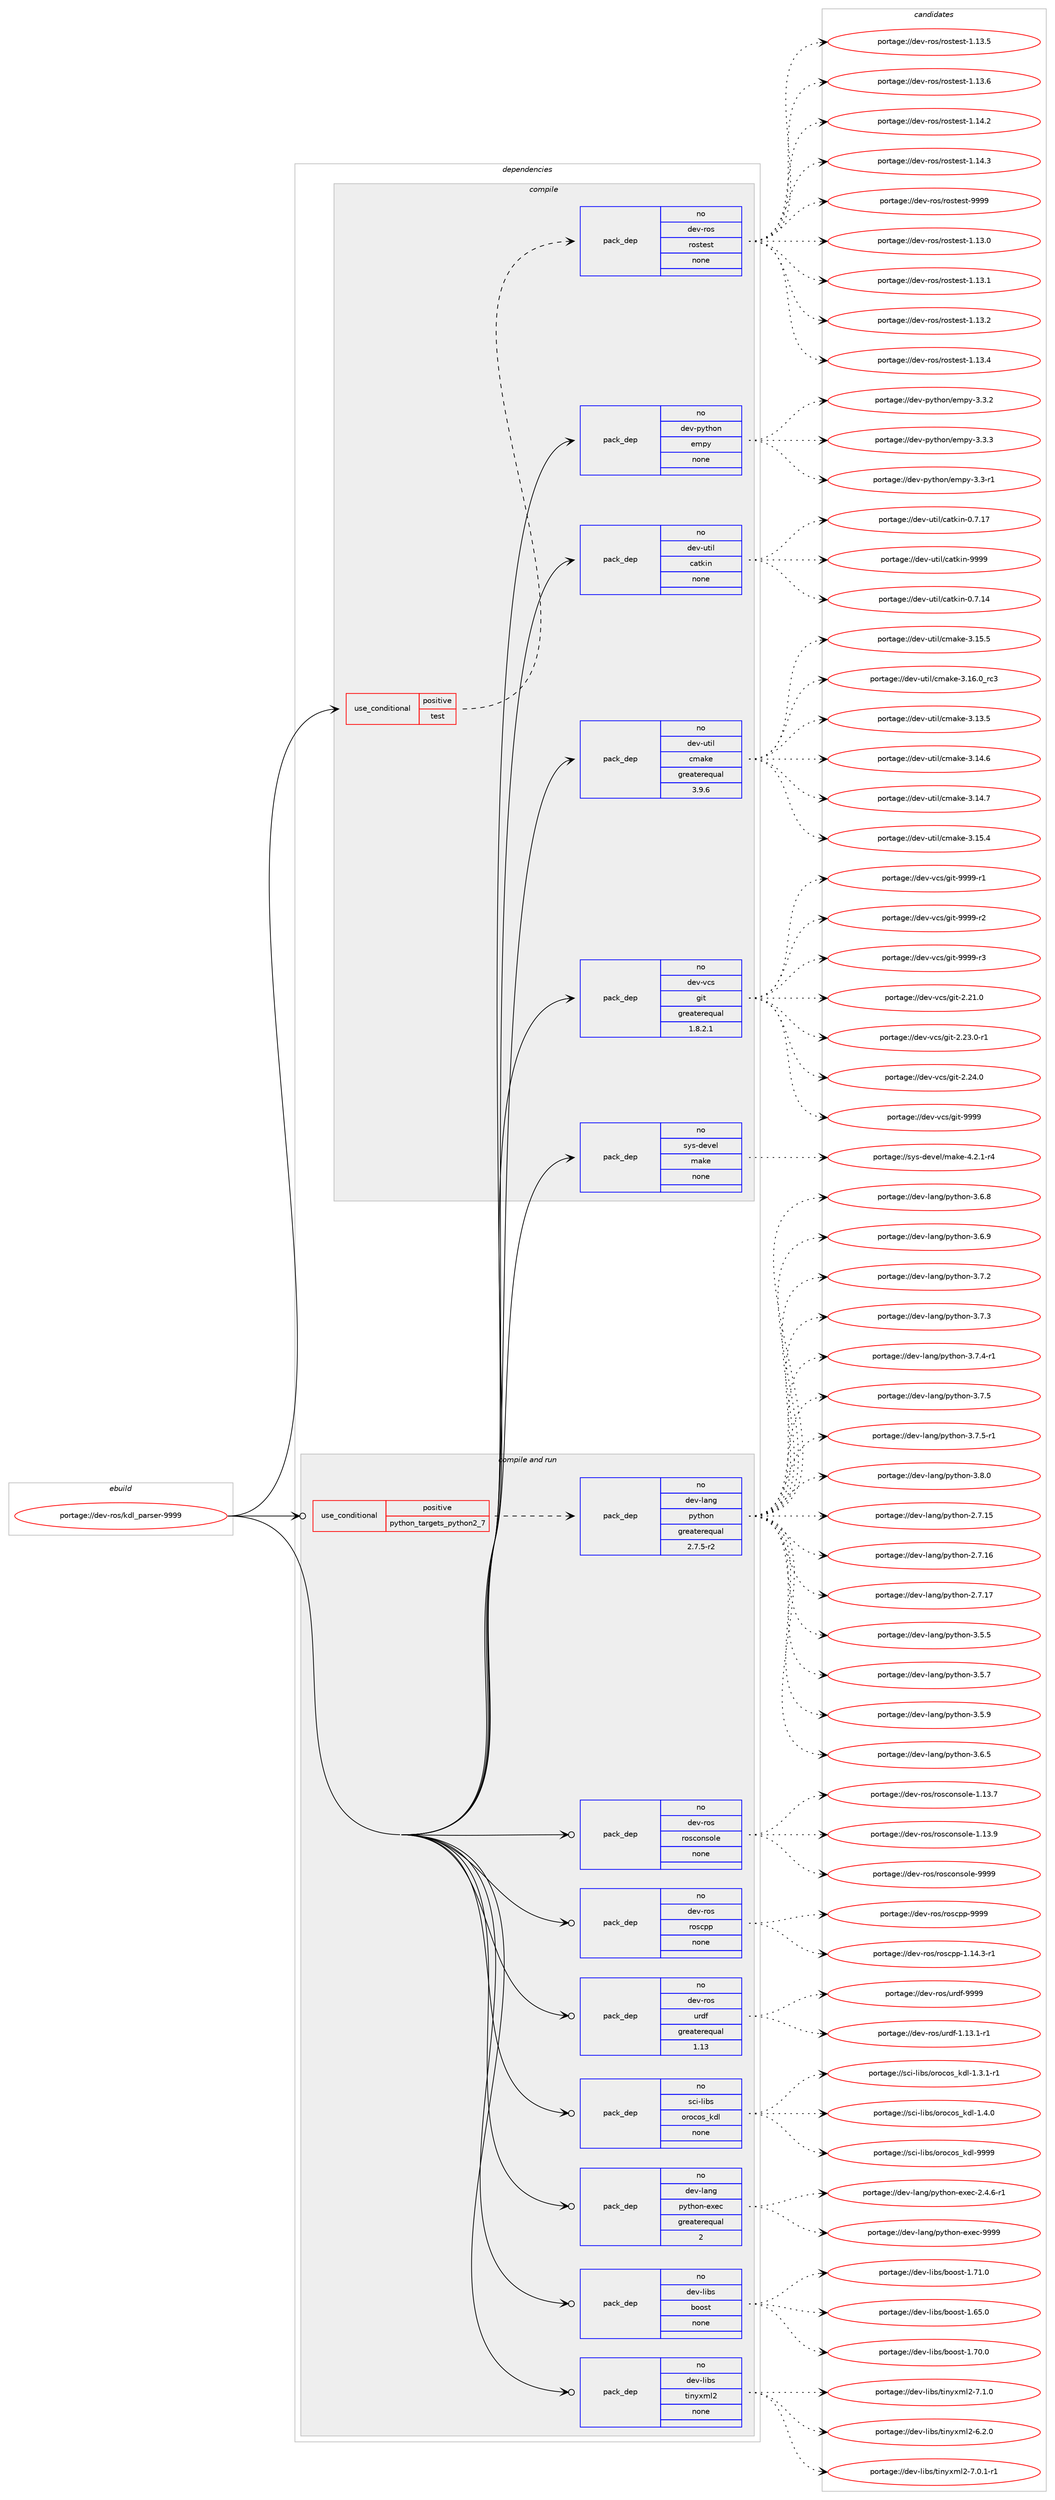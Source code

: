 digraph prolog {

# *************
# Graph options
# *************

newrank=true;
concentrate=true;
compound=true;
graph [rankdir=LR,fontname=Helvetica,fontsize=10,ranksep=1.5];#, ranksep=2.5, nodesep=0.2];
edge  [arrowhead=vee];
node  [fontname=Helvetica,fontsize=10];

# **********
# The ebuild
# **********

subgraph cluster_leftcol {
color=gray;
rank=same;
label=<<i>ebuild</i>>;
id [label="portage://dev-ros/kdl_parser-9999", color=red, width=4, href="../dev-ros/kdl_parser-9999.svg"];
}

# ****************
# The dependencies
# ****************

subgraph cluster_midcol {
color=gray;
label=<<i>dependencies</i>>;
subgraph cluster_compile {
fillcolor="#eeeeee";
style=filled;
label=<<i>compile</i>>;
subgraph cond42956 {
dependency190141 [label=<<TABLE BORDER="0" CELLBORDER="1" CELLSPACING="0" CELLPADDING="4"><TR><TD ROWSPAN="3" CELLPADDING="10">use_conditional</TD></TR><TR><TD>positive</TD></TR><TR><TD>test</TD></TR></TABLE>>, shape=none, color=red];
subgraph pack143757 {
dependency190142 [label=<<TABLE BORDER="0" CELLBORDER="1" CELLSPACING="0" CELLPADDING="4" WIDTH="220"><TR><TD ROWSPAN="6" CELLPADDING="30">pack_dep</TD></TR><TR><TD WIDTH="110">no</TD></TR><TR><TD>dev-ros</TD></TR><TR><TD>rostest</TD></TR><TR><TD>none</TD></TR><TR><TD></TD></TR></TABLE>>, shape=none, color=blue];
}
dependency190141:e -> dependency190142:w [weight=20,style="dashed",arrowhead="vee"];
}
id:e -> dependency190141:w [weight=20,style="solid",arrowhead="vee"];
subgraph pack143758 {
dependency190143 [label=<<TABLE BORDER="0" CELLBORDER="1" CELLSPACING="0" CELLPADDING="4" WIDTH="220"><TR><TD ROWSPAN="6" CELLPADDING="30">pack_dep</TD></TR><TR><TD WIDTH="110">no</TD></TR><TR><TD>dev-python</TD></TR><TR><TD>empy</TD></TR><TR><TD>none</TD></TR><TR><TD></TD></TR></TABLE>>, shape=none, color=blue];
}
id:e -> dependency190143:w [weight=20,style="solid",arrowhead="vee"];
subgraph pack143759 {
dependency190144 [label=<<TABLE BORDER="0" CELLBORDER="1" CELLSPACING="0" CELLPADDING="4" WIDTH="220"><TR><TD ROWSPAN="6" CELLPADDING="30">pack_dep</TD></TR><TR><TD WIDTH="110">no</TD></TR><TR><TD>dev-util</TD></TR><TR><TD>catkin</TD></TR><TR><TD>none</TD></TR><TR><TD></TD></TR></TABLE>>, shape=none, color=blue];
}
id:e -> dependency190144:w [weight=20,style="solid",arrowhead="vee"];
subgraph pack143760 {
dependency190145 [label=<<TABLE BORDER="0" CELLBORDER="1" CELLSPACING="0" CELLPADDING="4" WIDTH="220"><TR><TD ROWSPAN="6" CELLPADDING="30">pack_dep</TD></TR><TR><TD WIDTH="110">no</TD></TR><TR><TD>dev-util</TD></TR><TR><TD>cmake</TD></TR><TR><TD>greaterequal</TD></TR><TR><TD>3.9.6</TD></TR></TABLE>>, shape=none, color=blue];
}
id:e -> dependency190145:w [weight=20,style="solid",arrowhead="vee"];
subgraph pack143761 {
dependency190146 [label=<<TABLE BORDER="0" CELLBORDER="1" CELLSPACING="0" CELLPADDING="4" WIDTH="220"><TR><TD ROWSPAN="6" CELLPADDING="30">pack_dep</TD></TR><TR><TD WIDTH="110">no</TD></TR><TR><TD>dev-vcs</TD></TR><TR><TD>git</TD></TR><TR><TD>greaterequal</TD></TR><TR><TD>1.8.2.1</TD></TR></TABLE>>, shape=none, color=blue];
}
id:e -> dependency190146:w [weight=20,style="solid",arrowhead="vee"];
subgraph pack143762 {
dependency190147 [label=<<TABLE BORDER="0" CELLBORDER="1" CELLSPACING="0" CELLPADDING="4" WIDTH="220"><TR><TD ROWSPAN="6" CELLPADDING="30">pack_dep</TD></TR><TR><TD WIDTH="110">no</TD></TR><TR><TD>sys-devel</TD></TR><TR><TD>make</TD></TR><TR><TD>none</TD></TR><TR><TD></TD></TR></TABLE>>, shape=none, color=blue];
}
id:e -> dependency190147:w [weight=20,style="solid",arrowhead="vee"];
}
subgraph cluster_compileandrun {
fillcolor="#eeeeee";
style=filled;
label=<<i>compile and run</i>>;
subgraph cond42957 {
dependency190148 [label=<<TABLE BORDER="0" CELLBORDER="1" CELLSPACING="0" CELLPADDING="4"><TR><TD ROWSPAN="3" CELLPADDING="10">use_conditional</TD></TR><TR><TD>positive</TD></TR><TR><TD>python_targets_python2_7</TD></TR></TABLE>>, shape=none, color=red];
subgraph pack143763 {
dependency190149 [label=<<TABLE BORDER="0" CELLBORDER="1" CELLSPACING="0" CELLPADDING="4" WIDTH="220"><TR><TD ROWSPAN="6" CELLPADDING="30">pack_dep</TD></TR><TR><TD WIDTH="110">no</TD></TR><TR><TD>dev-lang</TD></TR><TR><TD>python</TD></TR><TR><TD>greaterequal</TD></TR><TR><TD>2.7.5-r2</TD></TR></TABLE>>, shape=none, color=blue];
}
dependency190148:e -> dependency190149:w [weight=20,style="dashed",arrowhead="vee"];
}
id:e -> dependency190148:w [weight=20,style="solid",arrowhead="odotvee"];
subgraph pack143764 {
dependency190150 [label=<<TABLE BORDER="0" CELLBORDER="1" CELLSPACING="0" CELLPADDING="4" WIDTH="220"><TR><TD ROWSPAN="6" CELLPADDING="30">pack_dep</TD></TR><TR><TD WIDTH="110">no</TD></TR><TR><TD>dev-lang</TD></TR><TR><TD>python-exec</TD></TR><TR><TD>greaterequal</TD></TR><TR><TD>2</TD></TR></TABLE>>, shape=none, color=blue];
}
id:e -> dependency190150:w [weight=20,style="solid",arrowhead="odotvee"];
subgraph pack143765 {
dependency190151 [label=<<TABLE BORDER="0" CELLBORDER="1" CELLSPACING="0" CELLPADDING="4" WIDTH="220"><TR><TD ROWSPAN="6" CELLPADDING="30">pack_dep</TD></TR><TR><TD WIDTH="110">no</TD></TR><TR><TD>dev-libs</TD></TR><TR><TD>boost</TD></TR><TR><TD>none</TD></TR><TR><TD></TD></TR></TABLE>>, shape=none, color=blue];
}
id:e -> dependency190151:w [weight=20,style="solid",arrowhead="odotvee"];
subgraph pack143766 {
dependency190152 [label=<<TABLE BORDER="0" CELLBORDER="1" CELLSPACING="0" CELLPADDING="4" WIDTH="220"><TR><TD ROWSPAN="6" CELLPADDING="30">pack_dep</TD></TR><TR><TD WIDTH="110">no</TD></TR><TR><TD>dev-libs</TD></TR><TR><TD>tinyxml2</TD></TR><TR><TD>none</TD></TR><TR><TD></TD></TR></TABLE>>, shape=none, color=blue];
}
id:e -> dependency190152:w [weight=20,style="solid",arrowhead="odotvee"];
subgraph pack143767 {
dependency190153 [label=<<TABLE BORDER="0" CELLBORDER="1" CELLSPACING="0" CELLPADDING="4" WIDTH="220"><TR><TD ROWSPAN="6" CELLPADDING="30">pack_dep</TD></TR><TR><TD WIDTH="110">no</TD></TR><TR><TD>dev-ros</TD></TR><TR><TD>rosconsole</TD></TR><TR><TD>none</TD></TR><TR><TD></TD></TR></TABLE>>, shape=none, color=blue];
}
id:e -> dependency190153:w [weight=20,style="solid",arrowhead="odotvee"];
subgraph pack143768 {
dependency190154 [label=<<TABLE BORDER="0" CELLBORDER="1" CELLSPACING="0" CELLPADDING="4" WIDTH="220"><TR><TD ROWSPAN="6" CELLPADDING="30">pack_dep</TD></TR><TR><TD WIDTH="110">no</TD></TR><TR><TD>dev-ros</TD></TR><TR><TD>roscpp</TD></TR><TR><TD>none</TD></TR><TR><TD></TD></TR></TABLE>>, shape=none, color=blue];
}
id:e -> dependency190154:w [weight=20,style="solid",arrowhead="odotvee"];
subgraph pack143769 {
dependency190155 [label=<<TABLE BORDER="0" CELLBORDER="1" CELLSPACING="0" CELLPADDING="4" WIDTH="220"><TR><TD ROWSPAN="6" CELLPADDING="30">pack_dep</TD></TR><TR><TD WIDTH="110">no</TD></TR><TR><TD>dev-ros</TD></TR><TR><TD>urdf</TD></TR><TR><TD>greaterequal</TD></TR><TR><TD>1.13</TD></TR></TABLE>>, shape=none, color=blue];
}
id:e -> dependency190155:w [weight=20,style="solid",arrowhead="odotvee"];
subgraph pack143770 {
dependency190156 [label=<<TABLE BORDER="0" CELLBORDER="1" CELLSPACING="0" CELLPADDING="4" WIDTH="220"><TR><TD ROWSPAN="6" CELLPADDING="30">pack_dep</TD></TR><TR><TD WIDTH="110">no</TD></TR><TR><TD>sci-libs</TD></TR><TR><TD>orocos_kdl</TD></TR><TR><TD>none</TD></TR><TR><TD></TD></TR></TABLE>>, shape=none, color=blue];
}
id:e -> dependency190156:w [weight=20,style="solid",arrowhead="odotvee"];
}
subgraph cluster_run {
fillcolor="#eeeeee";
style=filled;
label=<<i>run</i>>;
}
}

# **************
# The candidates
# **************

subgraph cluster_choices {
rank=same;
color=gray;
label=<<i>candidates</i>>;

subgraph choice143757 {
color=black;
nodesep=1;
choiceportage100101118451141111154711411111511610111511645494649514648 [label="portage://dev-ros/rostest-1.13.0", color=red, width=4,href="../dev-ros/rostest-1.13.0.svg"];
choiceportage100101118451141111154711411111511610111511645494649514649 [label="portage://dev-ros/rostest-1.13.1", color=red, width=4,href="../dev-ros/rostest-1.13.1.svg"];
choiceportage100101118451141111154711411111511610111511645494649514650 [label="portage://dev-ros/rostest-1.13.2", color=red, width=4,href="../dev-ros/rostest-1.13.2.svg"];
choiceportage100101118451141111154711411111511610111511645494649514652 [label="portage://dev-ros/rostest-1.13.4", color=red, width=4,href="../dev-ros/rostest-1.13.4.svg"];
choiceportage100101118451141111154711411111511610111511645494649514653 [label="portage://dev-ros/rostest-1.13.5", color=red, width=4,href="../dev-ros/rostest-1.13.5.svg"];
choiceportage100101118451141111154711411111511610111511645494649514654 [label="portage://dev-ros/rostest-1.13.6", color=red, width=4,href="../dev-ros/rostest-1.13.6.svg"];
choiceportage100101118451141111154711411111511610111511645494649524650 [label="portage://dev-ros/rostest-1.14.2", color=red, width=4,href="../dev-ros/rostest-1.14.2.svg"];
choiceportage100101118451141111154711411111511610111511645494649524651 [label="portage://dev-ros/rostest-1.14.3", color=red, width=4,href="../dev-ros/rostest-1.14.3.svg"];
choiceportage10010111845114111115471141111151161011151164557575757 [label="portage://dev-ros/rostest-9999", color=red, width=4,href="../dev-ros/rostest-9999.svg"];
dependency190142:e -> choiceportage100101118451141111154711411111511610111511645494649514648:w [style=dotted,weight="100"];
dependency190142:e -> choiceportage100101118451141111154711411111511610111511645494649514649:w [style=dotted,weight="100"];
dependency190142:e -> choiceportage100101118451141111154711411111511610111511645494649514650:w [style=dotted,weight="100"];
dependency190142:e -> choiceportage100101118451141111154711411111511610111511645494649514652:w [style=dotted,weight="100"];
dependency190142:e -> choiceportage100101118451141111154711411111511610111511645494649514653:w [style=dotted,weight="100"];
dependency190142:e -> choiceportage100101118451141111154711411111511610111511645494649514654:w [style=dotted,weight="100"];
dependency190142:e -> choiceportage100101118451141111154711411111511610111511645494649524650:w [style=dotted,weight="100"];
dependency190142:e -> choiceportage100101118451141111154711411111511610111511645494649524651:w [style=dotted,weight="100"];
dependency190142:e -> choiceportage10010111845114111115471141111151161011151164557575757:w [style=dotted,weight="100"];
}
subgraph choice143758 {
color=black;
nodesep=1;
choiceportage1001011184511212111610411111047101109112121455146514511449 [label="portage://dev-python/empy-3.3-r1", color=red, width=4,href="../dev-python/empy-3.3-r1.svg"];
choiceportage1001011184511212111610411111047101109112121455146514650 [label="portage://dev-python/empy-3.3.2", color=red, width=4,href="../dev-python/empy-3.3.2.svg"];
choiceportage1001011184511212111610411111047101109112121455146514651 [label="portage://dev-python/empy-3.3.3", color=red, width=4,href="../dev-python/empy-3.3.3.svg"];
dependency190143:e -> choiceportage1001011184511212111610411111047101109112121455146514511449:w [style=dotted,weight="100"];
dependency190143:e -> choiceportage1001011184511212111610411111047101109112121455146514650:w [style=dotted,weight="100"];
dependency190143:e -> choiceportage1001011184511212111610411111047101109112121455146514651:w [style=dotted,weight="100"];
}
subgraph choice143759 {
color=black;
nodesep=1;
choiceportage1001011184511711610510847999711610710511045484655464952 [label="portage://dev-util/catkin-0.7.14", color=red, width=4,href="../dev-util/catkin-0.7.14.svg"];
choiceportage1001011184511711610510847999711610710511045484655464955 [label="portage://dev-util/catkin-0.7.17", color=red, width=4,href="../dev-util/catkin-0.7.17.svg"];
choiceportage100101118451171161051084799971161071051104557575757 [label="portage://dev-util/catkin-9999", color=red, width=4,href="../dev-util/catkin-9999.svg"];
dependency190144:e -> choiceportage1001011184511711610510847999711610710511045484655464952:w [style=dotted,weight="100"];
dependency190144:e -> choiceportage1001011184511711610510847999711610710511045484655464955:w [style=dotted,weight="100"];
dependency190144:e -> choiceportage100101118451171161051084799971161071051104557575757:w [style=dotted,weight="100"];
}
subgraph choice143760 {
color=black;
nodesep=1;
choiceportage1001011184511711610510847991099710710145514649514653 [label="portage://dev-util/cmake-3.13.5", color=red, width=4,href="../dev-util/cmake-3.13.5.svg"];
choiceportage1001011184511711610510847991099710710145514649524654 [label="portage://dev-util/cmake-3.14.6", color=red, width=4,href="../dev-util/cmake-3.14.6.svg"];
choiceportage1001011184511711610510847991099710710145514649524655 [label="portage://dev-util/cmake-3.14.7", color=red, width=4,href="../dev-util/cmake-3.14.7.svg"];
choiceportage1001011184511711610510847991099710710145514649534652 [label="portage://dev-util/cmake-3.15.4", color=red, width=4,href="../dev-util/cmake-3.15.4.svg"];
choiceportage1001011184511711610510847991099710710145514649534653 [label="portage://dev-util/cmake-3.15.5", color=red, width=4,href="../dev-util/cmake-3.15.5.svg"];
choiceportage1001011184511711610510847991099710710145514649544648951149951 [label="portage://dev-util/cmake-3.16.0_rc3", color=red, width=4,href="../dev-util/cmake-3.16.0_rc3.svg"];
dependency190145:e -> choiceportage1001011184511711610510847991099710710145514649514653:w [style=dotted,weight="100"];
dependency190145:e -> choiceportage1001011184511711610510847991099710710145514649524654:w [style=dotted,weight="100"];
dependency190145:e -> choiceportage1001011184511711610510847991099710710145514649524655:w [style=dotted,weight="100"];
dependency190145:e -> choiceportage1001011184511711610510847991099710710145514649534652:w [style=dotted,weight="100"];
dependency190145:e -> choiceportage1001011184511711610510847991099710710145514649534653:w [style=dotted,weight="100"];
dependency190145:e -> choiceportage1001011184511711610510847991099710710145514649544648951149951:w [style=dotted,weight="100"];
}
subgraph choice143761 {
color=black;
nodesep=1;
choiceportage10010111845118991154710310511645504650494648 [label="portage://dev-vcs/git-2.21.0", color=red, width=4,href="../dev-vcs/git-2.21.0.svg"];
choiceportage100101118451189911547103105116455046505146484511449 [label="portage://dev-vcs/git-2.23.0-r1", color=red, width=4,href="../dev-vcs/git-2.23.0-r1.svg"];
choiceportage10010111845118991154710310511645504650524648 [label="portage://dev-vcs/git-2.24.0", color=red, width=4,href="../dev-vcs/git-2.24.0.svg"];
choiceportage1001011184511899115471031051164557575757 [label="portage://dev-vcs/git-9999", color=red, width=4,href="../dev-vcs/git-9999.svg"];
choiceportage10010111845118991154710310511645575757574511449 [label="portage://dev-vcs/git-9999-r1", color=red, width=4,href="../dev-vcs/git-9999-r1.svg"];
choiceportage10010111845118991154710310511645575757574511450 [label="portage://dev-vcs/git-9999-r2", color=red, width=4,href="../dev-vcs/git-9999-r2.svg"];
choiceportage10010111845118991154710310511645575757574511451 [label="portage://dev-vcs/git-9999-r3", color=red, width=4,href="../dev-vcs/git-9999-r3.svg"];
dependency190146:e -> choiceportage10010111845118991154710310511645504650494648:w [style=dotted,weight="100"];
dependency190146:e -> choiceportage100101118451189911547103105116455046505146484511449:w [style=dotted,weight="100"];
dependency190146:e -> choiceportage10010111845118991154710310511645504650524648:w [style=dotted,weight="100"];
dependency190146:e -> choiceportage1001011184511899115471031051164557575757:w [style=dotted,weight="100"];
dependency190146:e -> choiceportage10010111845118991154710310511645575757574511449:w [style=dotted,weight="100"];
dependency190146:e -> choiceportage10010111845118991154710310511645575757574511450:w [style=dotted,weight="100"];
dependency190146:e -> choiceportage10010111845118991154710310511645575757574511451:w [style=dotted,weight="100"];
}
subgraph choice143762 {
color=black;
nodesep=1;
choiceportage1151211154510010111810110847109971071014552465046494511452 [label="portage://sys-devel/make-4.2.1-r4", color=red, width=4,href="../sys-devel/make-4.2.1-r4.svg"];
dependency190147:e -> choiceportage1151211154510010111810110847109971071014552465046494511452:w [style=dotted,weight="100"];
}
subgraph choice143763 {
color=black;
nodesep=1;
choiceportage10010111845108971101034711212111610411111045504655464953 [label="portage://dev-lang/python-2.7.15", color=red, width=4,href="../dev-lang/python-2.7.15.svg"];
choiceportage10010111845108971101034711212111610411111045504655464954 [label="portage://dev-lang/python-2.7.16", color=red, width=4,href="../dev-lang/python-2.7.16.svg"];
choiceportage10010111845108971101034711212111610411111045504655464955 [label="portage://dev-lang/python-2.7.17", color=red, width=4,href="../dev-lang/python-2.7.17.svg"];
choiceportage100101118451089711010347112121116104111110455146534653 [label="portage://dev-lang/python-3.5.5", color=red, width=4,href="../dev-lang/python-3.5.5.svg"];
choiceportage100101118451089711010347112121116104111110455146534655 [label="portage://dev-lang/python-3.5.7", color=red, width=4,href="../dev-lang/python-3.5.7.svg"];
choiceportage100101118451089711010347112121116104111110455146534657 [label="portage://dev-lang/python-3.5.9", color=red, width=4,href="../dev-lang/python-3.5.9.svg"];
choiceportage100101118451089711010347112121116104111110455146544653 [label="portage://dev-lang/python-3.6.5", color=red, width=4,href="../dev-lang/python-3.6.5.svg"];
choiceportage100101118451089711010347112121116104111110455146544656 [label="portage://dev-lang/python-3.6.8", color=red, width=4,href="../dev-lang/python-3.6.8.svg"];
choiceportage100101118451089711010347112121116104111110455146544657 [label="portage://dev-lang/python-3.6.9", color=red, width=4,href="../dev-lang/python-3.6.9.svg"];
choiceportage100101118451089711010347112121116104111110455146554650 [label="portage://dev-lang/python-3.7.2", color=red, width=4,href="../dev-lang/python-3.7.2.svg"];
choiceportage100101118451089711010347112121116104111110455146554651 [label="portage://dev-lang/python-3.7.3", color=red, width=4,href="../dev-lang/python-3.7.3.svg"];
choiceportage1001011184510897110103471121211161041111104551465546524511449 [label="portage://dev-lang/python-3.7.4-r1", color=red, width=4,href="../dev-lang/python-3.7.4-r1.svg"];
choiceportage100101118451089711010347112121116104111110455146554653 [label="portage://dev-lang/python-3.7.5", color=red, width=4,href="../dev-lang/python-3.7.5.svg"];
choiceportage1001011184510897110103471121211161041111104551465546534511449 [label="portage://dev-lang/python-3.7.5-r1", color=red, width=4,href="../dev-lang/python-3.7.5-r1.svg"];
choiceportage100101118451089711010347112121116104111110455146564648 [label="portage://dev-lang/python-3.8.0", color=red, width=4,href="../dev-lang/python-3.8.0.svg"];
dependency190149:e -> choiceportage10010111845108971101034711212111610411111045504655464953:w [style=dotted,weight="100"];
dependency190149:e -> choiceportage10010111845108971101034711212111610411111045504655464954:w [style=dotted,weight="100"];
dependency190149:e -> choiceportage10010111845108971101034711212111610411111045504655464955:w [style=dotted,weight="100"];
dependency190149:e -> choiceportage100101118451089711010347112121116104111110455146534653:w [style=dotted,weight="100"];
dependency190149:e -> choiceportage100101118451089711010347112121116104111110455146534655:w [style=dotted,weight="100"];
dependency190149:e -> choiceportage100101118451089711010347112121116104111110455146534657:w [style=dotted,weight="100"];
dependency190149:e -> choiceportage100101118451089711010347112121116104111110455146544653:w [style=dotted,weight="100"];
dependency190149:e -> choiceportage100101118451089711010347112121116104111110455146544656:w [style=dotted,weight="100"];
dependency190149:e -> choiceportage100101118451089711010347112121116104111110455146544657:w [style=dotted,weight="100"];
dependency190149:e -> choiceportage100101118451089711010347112121116104111110455146554650:w [style=dotted,weight="100"];
dependency190149:e -> choiceportage100101118451089711010347112121116104111110455146554651:w [style=dotted,weight="100"];
dependency190149:e -> choiceportage1001011184510897110103471121211161041111104551465546524511449:w [style=dotted,weight="100"];
dependency190149:e -> choiceportage100101118451089711010347112121116104111110455146554653:w [style=dotted,weight="100"];
dependency190149:e -> choiceportage1001011184510897110103471121211161041111104551465546534511449:w [style=dotted,weight="100"];
dependency190149:e -> choiceportage100101118451089711010347112121116104111110455146564648:w [style=dotted,weight="100"];
}
subgraph choice143764 {
color=black;
nodesep=1;
choiceportage10010111845108971101034711212111610411111045101120101994550465246544511449 [label="portage://dev-lang/python-exec-2.4.6-r1", color=red, width=4,href="../dev-lang/python-exec-2.4.6-r1.svg"];
choiceportage10010111845108971101034711212111610411111045101120101994557575757 [label="portage://dev-lang/python-exec-9999", color=red, width=4,href="../dev-lang/python-exec-9999.svg"];
dependency190150:e -> choiceportage10010111845108971101034711212111610411111045101120101994550465246544511449:w [style=dotted,weight="100"];
dependency190150:e -> choiceportage10010111845108971101034711212111610411111045101120101994557575757:w [style=dotted,weight="100"];
}
subgraph choice143765 {
color=black;
nodesep=1;
choiceportage1001011184510810598115479811111111511645494654534648 [label="portage://dev-libs/boost-1.65.0", color=red, width=4,href="../dev-libs/boost-1.65.0.svg"];
choiceportage1001011184510810598115479811111111511645494655484648 [label="portage://dev-libs/boost-1.70.0", color=red, width=4,href="../dev-libs/boost-1.70.0.svg"];
choiceportage1001011184510810598115479811111111511645494655494648 [label="portage://dev-libs/boost-1.71.0", color=red, width=4,href="../dev-libs/boost-1.71.0.svg"];
dependency190151:e -> choiceportage1001011184510810598115479811111111511645494654534648:w [style=dotted,weight="100"];
dependency190151:e -> choiceportage1001011184510810598115479811111111511645494655484648:w [style=dotted,weight="100"];
dependency190151:e -> choiceportage1001011184510810598115479811111111511645494655494648:w [style=dotted,weight="100"];
}
subgraph choice143766 {
color=black;
nodesep=1;
choiceportage10010111845108105981154711610511012112010910850455446504648 [label="portage://dev-libs/tinyxml2-6.2.0", color=red, width=4,href="../dev-libs/tinyxml2-6.2.0.svg"];
choiceportage100101118451081059811547116105110121120109108504555464846494511449 [label="portage://dev-libs/tinyxml2-7.0.1-r1", color=red, width=4,href="../dev-libs/tinyxml2-7.0.1-r1.svg"];
choiceportage10010111845108105981154711610511012112010910850455546494648 [label="portage://dev-libs/tinyxml2-7.1.0", color=red, width=4,href="../dev-libs/tinyxml2-7.1.0.svg"];
dependency190152:e -> choiceportage10010111845108105981154711610511012112010910850455446504648:w [style=dotted,weight="100"];
dependency190152:e -> choiceportage100101118451081059811547116105110121120109108504555464846494511449:w [style=dotted,weight="100"];
dependency190152:e -> choiceportage10010111845108105981154711610511012112010910850455546494648:w [style=dotted,weight="100"];
}
subgraph choice143767 {
color=black;
nodesep=1;
choiceportage10010111845114111115471141111159911111011511110810145494649514655 [label="portage://dev-ros/rosconsole-1.13.7", color=red, width=4,href="../dev-ros/rosconsole-1.13.7.svg"];
choiceportage10010111845114111115471141111159911111011511110810145494649514657 [label="portage://dev-ros/rosconsole-1.13.9", color=red, width=4,href="../dev-ros/rosconsole-1.13.9.svg"];
choiceportage1001011184511411111547114111115991111101151111081014557575757 [label="portage://dev-ros/rosconsole-9999", color=red, width=4,href="../dev-ros/rosconsole-9999.svg"];
dependency190153:e -> choiceportage10010111845114111115471141111159911111011511110810145494649514655:w [style=dotted,weight="100"];
dependency190153:e -> choiceportage10010111845114111115471141111159911111011511110810145494649514657:w [style=dotted,weight="100"];
dependency190153:e -> choiceportage1001011184511411111547114111115991111101151111081014557575757:w [style=dotted,weight="100"];
}
subgraph choice143768 {
color=black;
nodesep=1;
choiceportage100101118451141111154711411111599112112454946495246514511449 [label="portage://dev-ros/roscpp-1.14.3-r1", color=red, width=4,href="../dev-ros/roscpp-1.14.3-r1.svg"];
choiceportage1001011184511411111547114111115991121124557575757 [label="portage://dev-ros/roscpp-9999", color=red, width=4,href="../dev-ros/roscpp-9999.svg"];
dependency190154:e -> choiceportage100101118451141111154711411111599112112454946495246514511449:w [style=dotted,weight="100"];
dependency190154:e -> choiceportage1001011184511411111547114111115991121124557575757:w [style=dotted,weight="100"];
}
subgraph choice143769 {
color=black;
nodesep=1;
choiceportage1001011184511411111547117114100102454946495146494511449 [label="portage://dev-ros/urdf-1.13.1-r1", color=red, width=4,href="../dev-ros/urdf-1.13.1-r1.svg"];
choiceportage10010111845114111115471171141001024557575757 [label="portage://dev-ros/urdf-9999", color=red, width=4,href="../dev-ros/urdf-9999.svg"];
dependency190155:e -> choiceportage1001011184511411111547117114100102454946495146494511449:w [style=dotted,weight="100"];
dependency190155:e -> choiceportage10010111845114111115471171141001024557575757:w [style=dotted,weight="100"];
}
subgraph choice143770 {
color=black;
nodesep=1;
choiceportage1159910545108105981154711111411199111115951071001084549465146494511449 [label="portage://sci-libs/orocos_kdl-1.3.1-r1", color=red, width=4,href="../sci-libs/orocos_kdl-1.3.1-r1.svg"];
choiceportage115991054510810598115471111141119911111595107100108454946524648 [label="portage://sci-libs/orocos_kdl-1.4.0", color=red, width=4,href="../sci-libs/orocos_kdl-1.4.0.svg"];
choiceportage1159910545108105981154711111411199111115951071001084557575757 [label="portage://sci-libs/orocos_kdl-9999", color=red, width=4,href="../sci-libs/orocos_kdl-9999.svg"];
dependency190156:e -> choiceportage1159910545108105981154711111411199111115951071001084549465146494511449:w [style=dotted,weight="100"];
dependency190156:e -> choiceportage115991054510810598115471111141119911111595107100108454946524648:w [style=dotted,weight="100"];
dependency190156:e -> choiceportage1159910545108105981154711111411199111115951071001084557575757:w [style=dotted,weight="100"];
}
}

}
